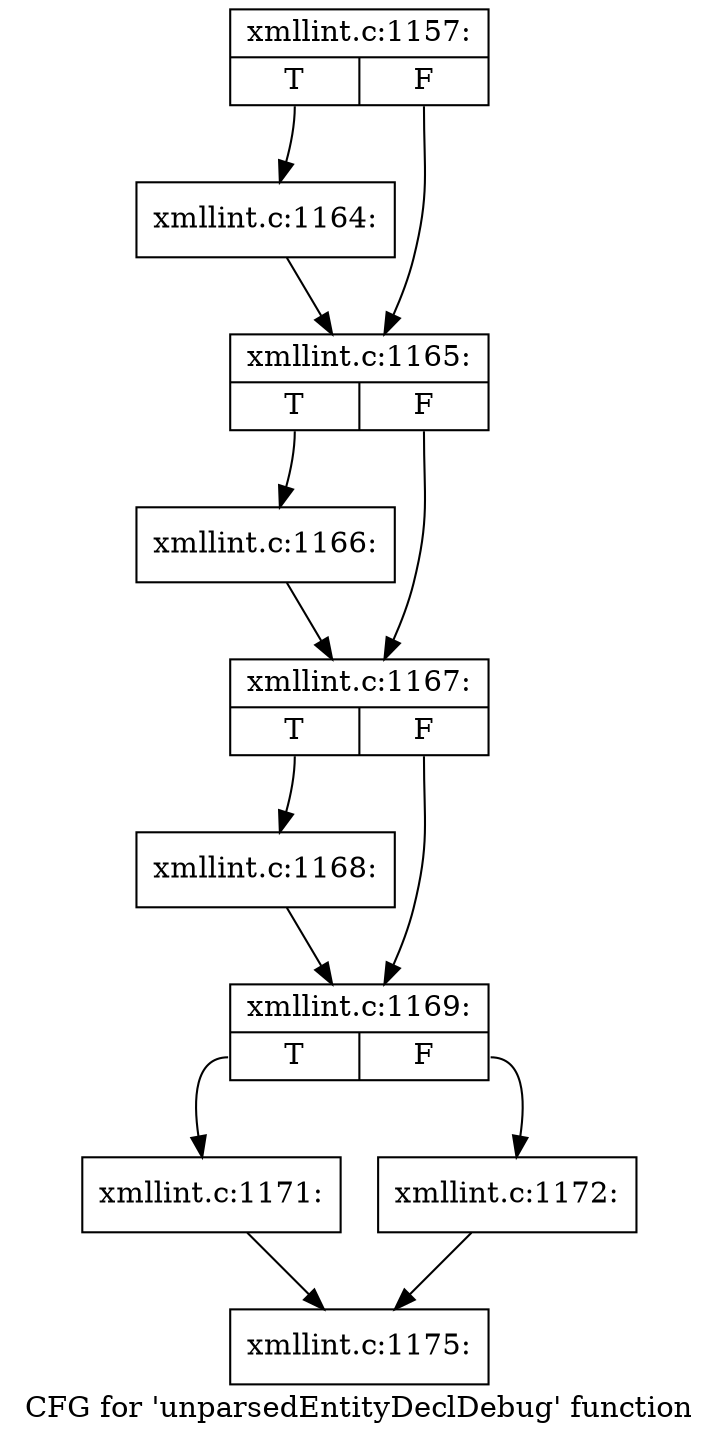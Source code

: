 digraph "CFG for 'unparsedEntityDeclDebug' function" {
	label="CFG for 'unparsedEntityDeclDebug' function";

	Node0x556d1b55bda0 [shape=record,label="{xmllint.c:1157:|{<s0>T|<s1>F}}"];
	Node0x556d1b55bda0:s0 -> Node0x556d1b55e3c0;
	Node0x556d1b55bda0:s1 -> Node0x556d1b55e410;
	Node0x556d1b55e3c0 [shape=record,label="{xmllint.c:1164:}"];
	Node0x556d1b55e3c0 -> Node0x556d1b55e410;
	Node0x556d1b55e410 [shape=record,label="{xmllint.c:1165:|{<s0>T|<s1>F}}"];
	Node0x556d1b55e410:s0 -> Node0x556d1b55e900;
	Node0x556d1b55e410:s1 -> Node0x556d1b55e950;
	Node0x556d1b55e900 [shape=record,label="{xmllint.c:1166:}"];
	Node0x556d1b55e900 -> Node0x556d1b55e950;
	Node0x556d1b55e950 [shape=record,label="{xmllint.c:1167:|{<s0>T|<s1>F}}"];
	Node0x556d1b55e950:s0 -> Node0x556d1b55ee40;
	Node0x556d1b55e950:s1 -> Node0x556d1b55ee90;
	Node0x556d1b55ee40 [shape=record,label="{xmllint.c:1168:}"];
	Node0x556d1b55ee40 -> Node0x556d1b55ee90;
	Node0x556d1b55ee90 [shape=record,label="{xmllint.c:1169:|{<s0>T|<s1>F}}"];
	Node0x556d1b55ee90:s0 -> Node0x556d1b55f540;
	Node0x556d1b55ee90:s1 -> Node0x556d1b55f590;
	Node0x556d1b55f540 [shape=record,label="{xmllint.c:1171:}"];
	Node0x556d1b55f540 -> Node0x556d1b55bdf0;
	Node0x556d1b55f590 [shape=record,label="{xmllint.c:1172:}"];
	Node0x556d1b55f590 -> Node0x556d1b55bdf0;
	Node0x556d1b55bdf0 [shape=record,label="{xmllint.c:1175:}"];
}
